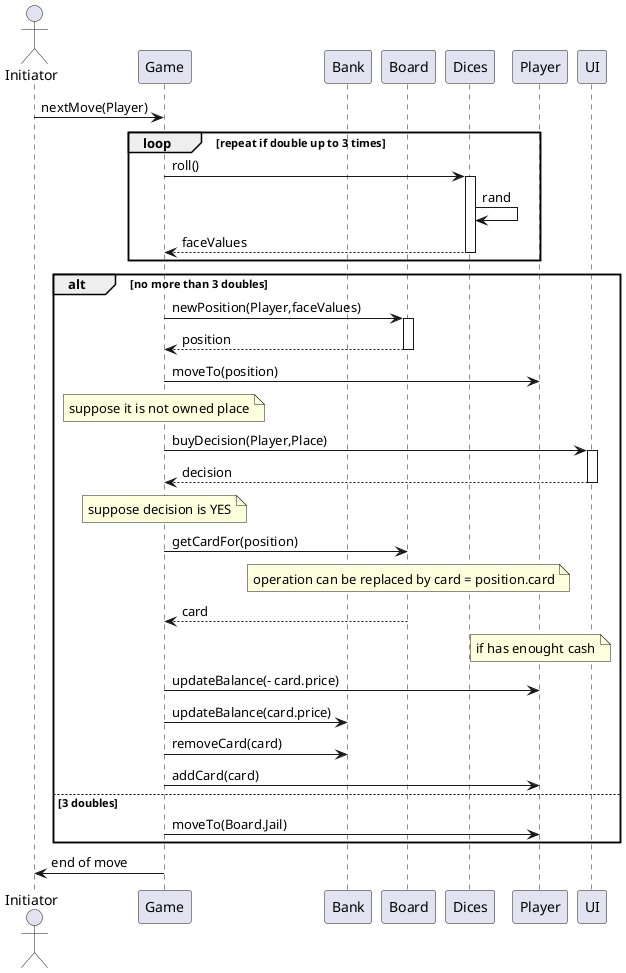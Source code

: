 @startuml
actor Initiator
participant Game
participant Bank
participant Board

Initiator ->  Game : nextMove(Player) 
loop repeat if double up to 3 times
    Game -> Dices : roll()
    activate Dices
    Dices -> Dices : rand
    return faceValues
deactivate Dices
end
alt no more than 3 doubles
    Game -> Board : newPosition(Player,faceValues)
    activate Board
    return position
    deactivate Board
    Game -> Player : moveTo(position)
    note over Game: suppose it is not owned place
    
    Game -> UI : buyDecision(Player,Place)
    activate UI
    return decision
    deactivate UI
    note over Game: suppose decision is YES
    Game -> Board : getCardFor(position)
        note over Board : operation can be replaced by card = position.card
    return card
    note over Player : if has enought cash
    Game -> Player : updateBalance(- card.price)
    Game -> Bank : updateBalance(card.price)
    Game -> Bank : removeCard(card)
    Game -> Player : addCard(card)
    else 3 doubles
    Game -> Player : moveTo(Board.Jail)
end
Game -> Initiator : end of move
@enduml